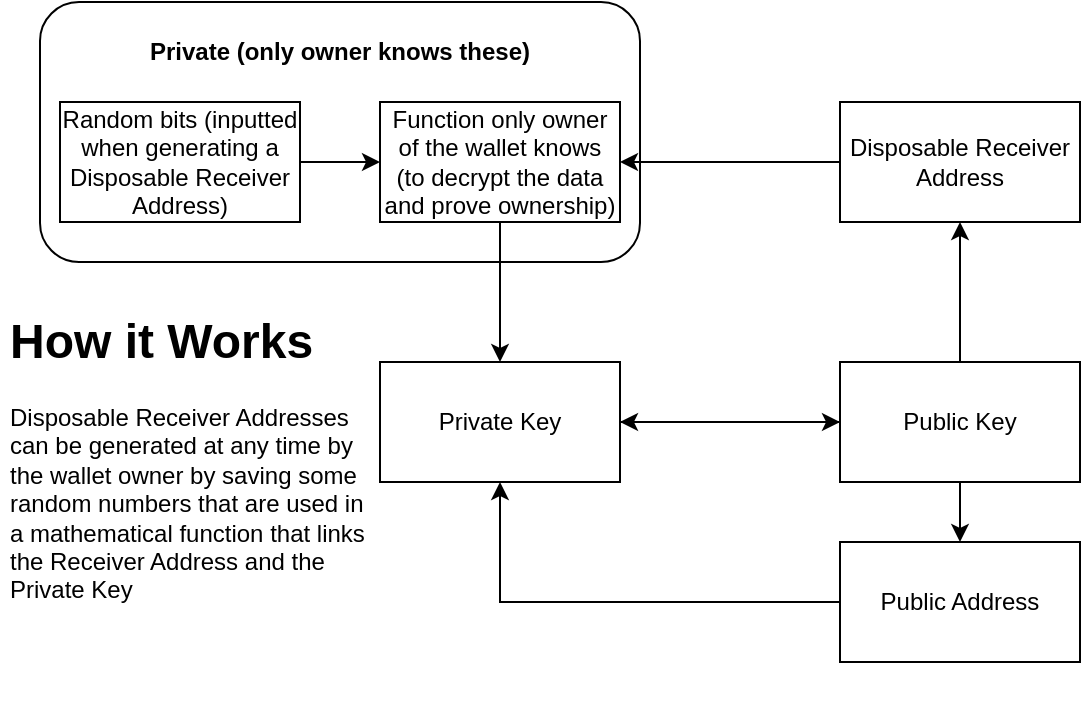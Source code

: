 <mxfile version="20.7.4" type="device"><diagram id="zMNsgIXagC0FUaP6PHM2" name="Page-1"><mxGraphModel dx="829" dy="640" grid="1" gridSize="10" guides="1" tooltips="1" connect="1" arrows="1" fold="1" page="1" pageScale="1" pageWidth="850" pageHeight="1100" math="0" shadow="0"><root><mxCell id="0"/><mxCell id="1" parent="0"/><mxCell id="IAF5eN15AbeIlkRN83gv-16" value="" style="rounded=1;whiteSpace=wrap;html=1;" vertex="1" parent="1"><mxGeometry x="120" y="130" width="300" height="130" as="geometry"/></mxCell><mxCell id="IAF5eN15AbeIlkRN83gv-3" style="edgeStyle=orthogonalEdgeStyle;rounded=0;orthogonalLoop=1;jettySize=auto;html=1;" edge="1" parent="1" source="IAF5eN15AbeIlkRN83gv-1" target="IAF5eN15AbeIlkRN83gv-2"><mxGeometry relative="1" as="geometry"/></mxCell><mxCell id="IAF5eN15AbeIlkRN83gv-1" value="Private Key" style="rounded=0;whiteSpace=wrap;html=1;" vertex="1" parent="1"><mxGeometry x="290" y="310" width="120" height="60" as="geometry"/></mxCell><mxCell id="IAF5eN15AbeIlkRN83gv-4" style="edgeStyle=orthogonalEdgeStyle;rounded=0;orthogonalLoop=1;jettySize=auto;html=1;" edge="1" parent="1" source="IAF5eN15AbeIlkRN83gv-2" target="IAF5eN15AbeIlkRN83gv-1"><mxGeometry relative="1" as="geometry"/></mxCell><mxCell id="IAF5eN15AbeIlkRN83gv-9" style="edgeStyle=orthogonalEdgeStyle;rounded=0;orthogonalLoop=1;jettySize=auto;html=1;" edge="1" parent="1" source="IAF5eN15AbeIlkRN83gv-2" target="IAF5eN15AbeIlkRN83gv-8"><mxGeometry relative="1" as="geometry"/></mxCell><mxCell id="IAF5eN15AbeIlkRN83gv-10" style="edgeStyle=orthogonalEdgeStyle;rounded=0;orthogonalLoop=1;jettySize=auto;html=1;" edge="1" parent="1" source="IAF5eN15AbeIlkRN83gv-2" target="IAF5eN15AbeIlkRN83gv-7"><mxGeometry relative="1" as="geometry"/></mxCell><mxCell id="IAF5eN15AbeIlkRN83gv-2" value="Public Key" style="rounded=0;whiteSpace=wrap;html=1;" vertex="1" parent="1"><mxGeometry x="520" y="310" width="120" height="60" as="geometry"/></mxCell><mxCell id="IAF5eN15AbeIlkRN83gv-12" style="edgeStyle=orthogonalEdgeStyle;rounded=0;orthogonalLoop=1;jettySize=auto;html=1;" edge="1" parent="1" source="IAF5eN15AbeIlkRN83gv-6" target="IAF5eN15AbeIlkRN83gv-1"><mxGeometry relative="1" as="geometry"/></mxCell><mxCell id="IAF5eN15AbeIlkRN83gv-6" value="Function only owner of the wallet knows (to decrypt the data and prove ownership)" style="rounded=0;whiteSpace=wrap;html=1;" vertex="1" parent="1"><mxGeometry x="290" y="180" width="120" height="60" as="geometry"/></mxCell><mxCell id="IAF5eN15AbeIlkRN83gv-11" style="edgeStyle=orthogonalEdgeStyle;rounded=0;orthogonalLoop=1;jettySize=auto;html=1;" edge="1" parent="1" source="IAF5eN15AbeIlkRN83gv-7" target="IAF5eN15AbeIlkRN83gv-6"><mxGeometry relative="1" as="geometry"/></mxCell><mxCell id="IAF5eN15AbeIlkRN83gv-7" value="Disposable Receiver Address" style="rounded=0;whiteSpace=wrap;html=1;" vertex="1" parent="1"><mxGeometry x="520" y="180" width="120" height="60" as="geometry"/></mxCell><mxCell id="IAF5eN15AbeIlkRN83gv-13" style="edgeStyle=orthogonalEdgeStyle;rounded=0;orthogonalLoop=1;jettySize=auto;html=1;" edge="1" parent="1" source="IAF5eN15AbeIlkRN83gv-8" target="IAF5eN15AbeIlkRN83gv-1"><mxGeometry relative="1" as="geometry"/></mxCell><mxCell id="IAF5eN15AbeIlkRN83gv-8" value="Public Address" style="rounded=0;whiteSpace=wrap;html=1;" vertex="1" parent="1"><mxGeometry x="520" y="400" width="120" height="60" as="geometry"/></mxCell><mxCell id="IAF5eN15AbeIlkRN83gv-15" style="edgeStyle=orthogonalEdgeStyle;rounded=0;orthogonalLoop=1;jettySize=auto;html=1;" edge="1" parent="1" source="IAF5eN15AbeIlkRN83gv-14" target="IAF5eN15AbeIlkRN83gv-6"><mxGeometry relative="1" as="geometry"/></mxCell><mxCell id="IAF5eN15AbeIlkRN83gv-14" value="Random bits (inputted when generating a Disposable Receiver Address)" style="rounded=0;whiteSpace=wrap;html=1;" vertex="1" parent="1"><mxGeometry x="130" y="180" width="120" height="60" as="geometry"/></mxCell><mxCell id="IAF5eN15AbeIlkRN83gv-17" value="Private (only owner knows these)" style="text;html=1;strokeColor=none;fillColor=none;align=center;verticalAlign=middle;whiteSpace=wrap;rounded=0;fontStyle=1" vertex="1" parent="1"><mxGeometry x="170" y="140" width="200" height="30" as="geometry"/></mxCell><mxCell id="IAF5eN15AbeIlkRN83gv-18" value="&lt;h1&gt;How it Works&lt;br&gt;&lt;/h1&gt;&lt;p&gt;Disposable Receiver Addresses can be generated at any time by the wallet owner by saving some random numbers that are used in a mathematical function that links the Receiver Address and the Private Key&lt;br&gt;&lt;/p&gt;" style="text;html=1;strokeColor=none;fillColor=none;spacing=5;spacingTop=-20;whiteSpace=wrap;overflow=hidden;rounded=0;" vertex="1" parent="1"><mxGeometry x="100" y="280" width="190" height="210" as="geometry"/></mxCell></root></mxGraphModel></diagram></mxfile>